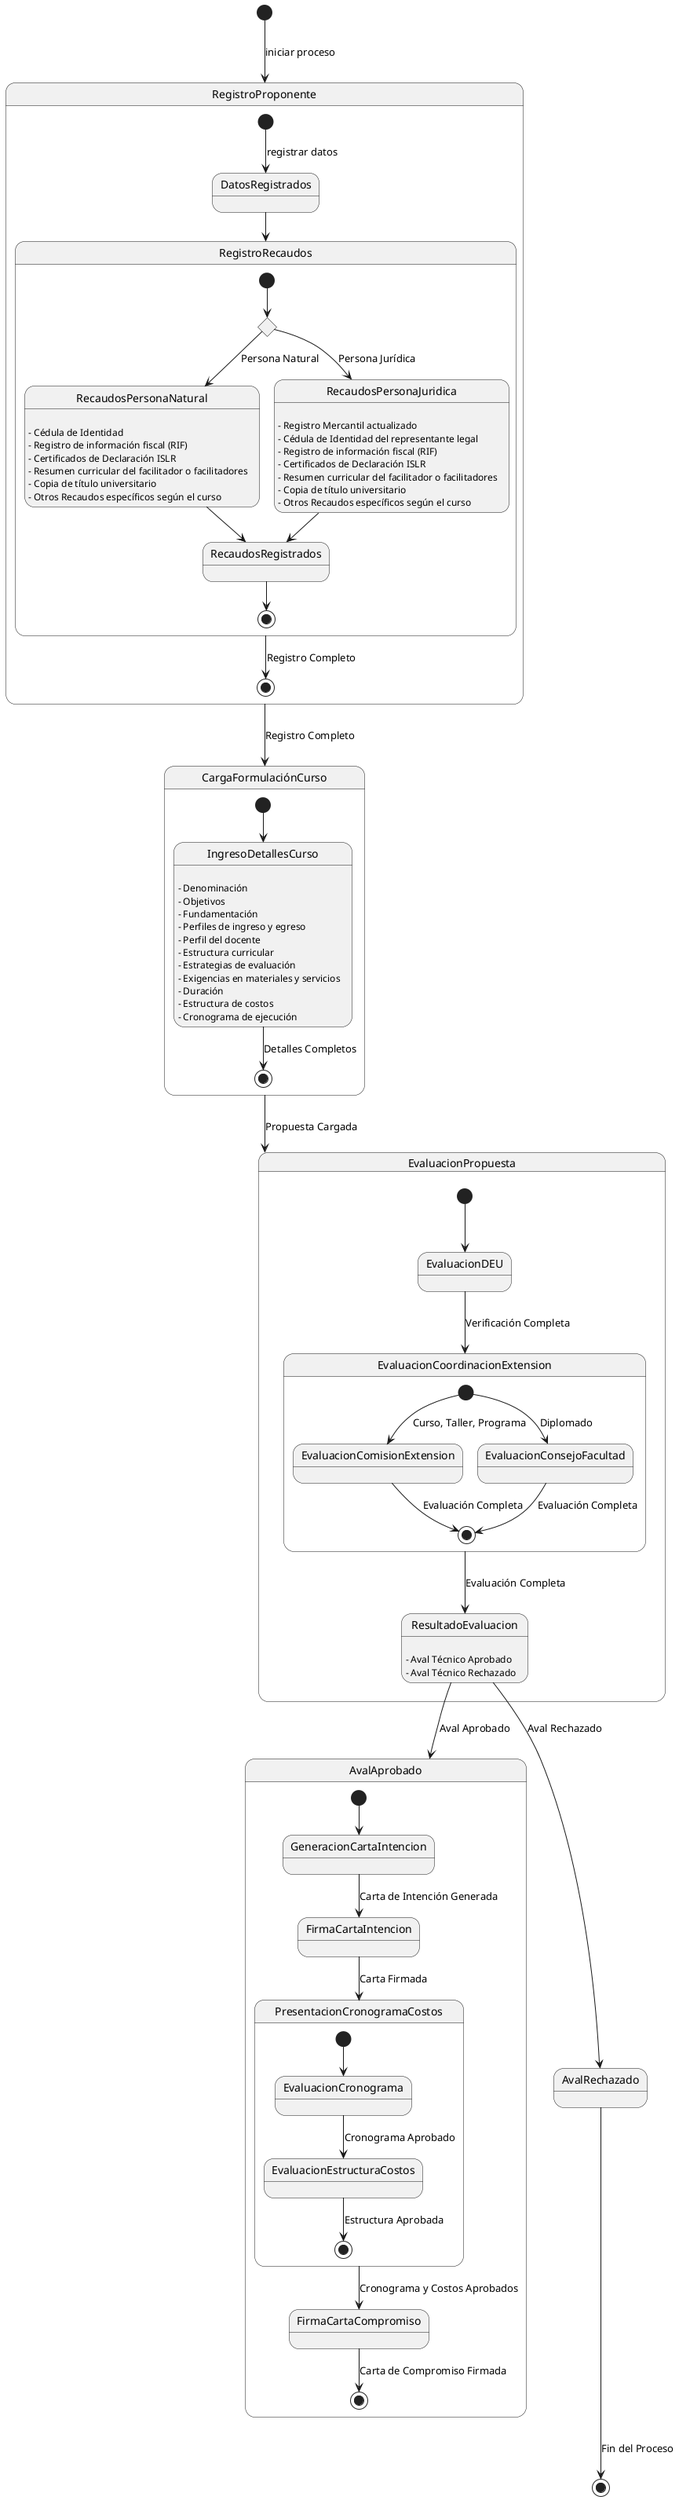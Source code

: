 @startuml DiagramaDeEstado
[*] --> RegistroProponente : iniciar proceso

state RegistroProponente {
    [*] --> DatosRegistrados : registrar datos
    DatosRegistrados --> RegistroRecaudos

    state RegistroRecaudos {
        state EsPersonaNatural <<choice>>
        [*] --> EsPersonaNatural
        EsPersonaNatural --> RecaudosPersonaNatural : Persona Natural
        EsPersonaNatural --> RecaudosPersonaJuridica : Persona Jurídica
        RecaudosPersonaNatural : \n- Cédula de Identidad\n- Registro de información fiscal (RIF)\n- Certificados de Declaración ISLR\n- Resumen curricular del facilitador o facilitadores\n- Copia de título universitario\n- Otros Recaudos específicos según el curso
        RecaudosPersonaJuridica : \n- Registro Mercantil actualizado\n- Cédula de Identidad del representante legal\n- Registro de información fiscal (RIF)\n- Certificados de Declaración ISLR\n- Resumen curricular del facilitador o facilitadores\n- Copia de título universitario\n- Otros Recaudos específicos según el curso

        RecaudosPersonaNatural --> RecaudosRegistrados
        RecaudosPersonaJuridica --> RecaudosRegistrados
        RecaudosRegistrados --> [*]
    }

    RegistroRecaudos --> [*] : Registro Completo
}

RegistroProponente --> CargaFormulaciónCurso : Registro Completo

state CargaFormulaciónCurso {
    [*] --> IngresoDetallesCurso
    IngresoDetallesCurso : \n- Denominación\n- Objetivos\n- Fundamentación\n- Perfiles de ingreso y egreso\n- Perfil del docente\n- Estructura curricular\n- Estrategias de evaluación\n- Exigencias en materiales y servicios\n- Duración\n- Estructura de costos\n- Cronograma de ejecución
    IngresoDetallesCurso --> [*] : Detalles Completos
}

CargaFormulaciónCurso --> EvaluacionPropuesta : Propuesta Cargada

state EvaluacionPropuesta {
    [*] --> EvaluacionDEU
    EvaluacionDEU --> EvaluacionCoordinacionExtension : Verificación Completa

    state EvaluacionCoordinacionExtension {
        [*] --> EvaluacionComisionExtension : Curso, Taller, Programa
        [*] --> EvaluacionConsejoFacultad : Diplomado

        EvaluacionComisionExtension --> [*] : Evaluación Completa
        EvaluacionConsejoFacultad --> [*] : Evaluación Completa
    }

    EvaluacionCoordinacionExtension --> ResultadoEvaluacion : Evaluación Completa
}

ResultadoEvaluacion : \n- Aval Técnico Aprobado\n- Aval Técnico Rechazado

ResultadoEvaluacion --> AvalAprobado : Aval Aprobado
ResultadoEvaluacion --> AvalRechazado : Aval Rechazado

state AvalAprobado {
    [*] --> GeneracionCartaIntencion
    GeneracionCartaIntencion --> FirmaCartaIntencion : Carta de Intención Generada
    FirmaCartaIntencion --> PresentacionCronogramaCostos : Carta Firmada

    state PresentacionCronogramaCostos {
        [*] --> EvaluacionCronograma
        EvaluacionCronograma --> EvaluacionEstructuraCostos : Cronograma Aprobado
        EvaluacionEstructuraCostos --> [*] : Estructura Aprobada
    }

    PresentacionCronogramaCostos --> FirmaCartaCompromiso : Cronograma y Costos Aprobados
    FirmaCartaCompromiso --> [*] : Carta de Compromiso Firmada
}

AvalRechazado --> [*] : Fin del Proceso
@enduml
